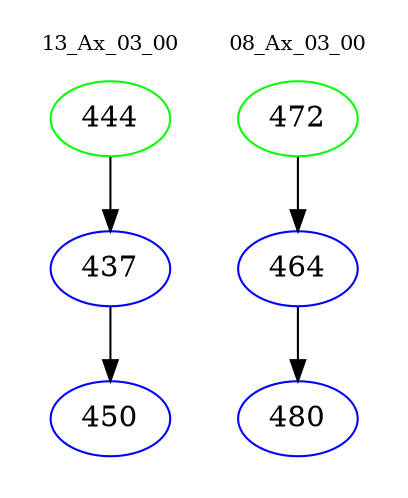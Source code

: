 digraph{
subgraph cluster_0 {
color = white
label = "13_Ax_03_00";
fontsize=10;
T0_444 [label="444", color="green"]
T0_444 -> T0_437 [color="black"]
T0_437 [label="437", color="blue"]
T0_437 -> T0_450 [color="black"]
T0_450 [label="450", color="blue"]
}
subgraph cluster_1 {
color = white
label = "08_Ax_03_00";
fontsize=10;
T1_472 [label="472", color="green"]
T1_472 -> T1_464 [color="black"]
T1_464 [label="464", color="blue"]
T1_464 -> T1_480 [color="black"]
T1_480 [label="480", color="blue"]
}
}
